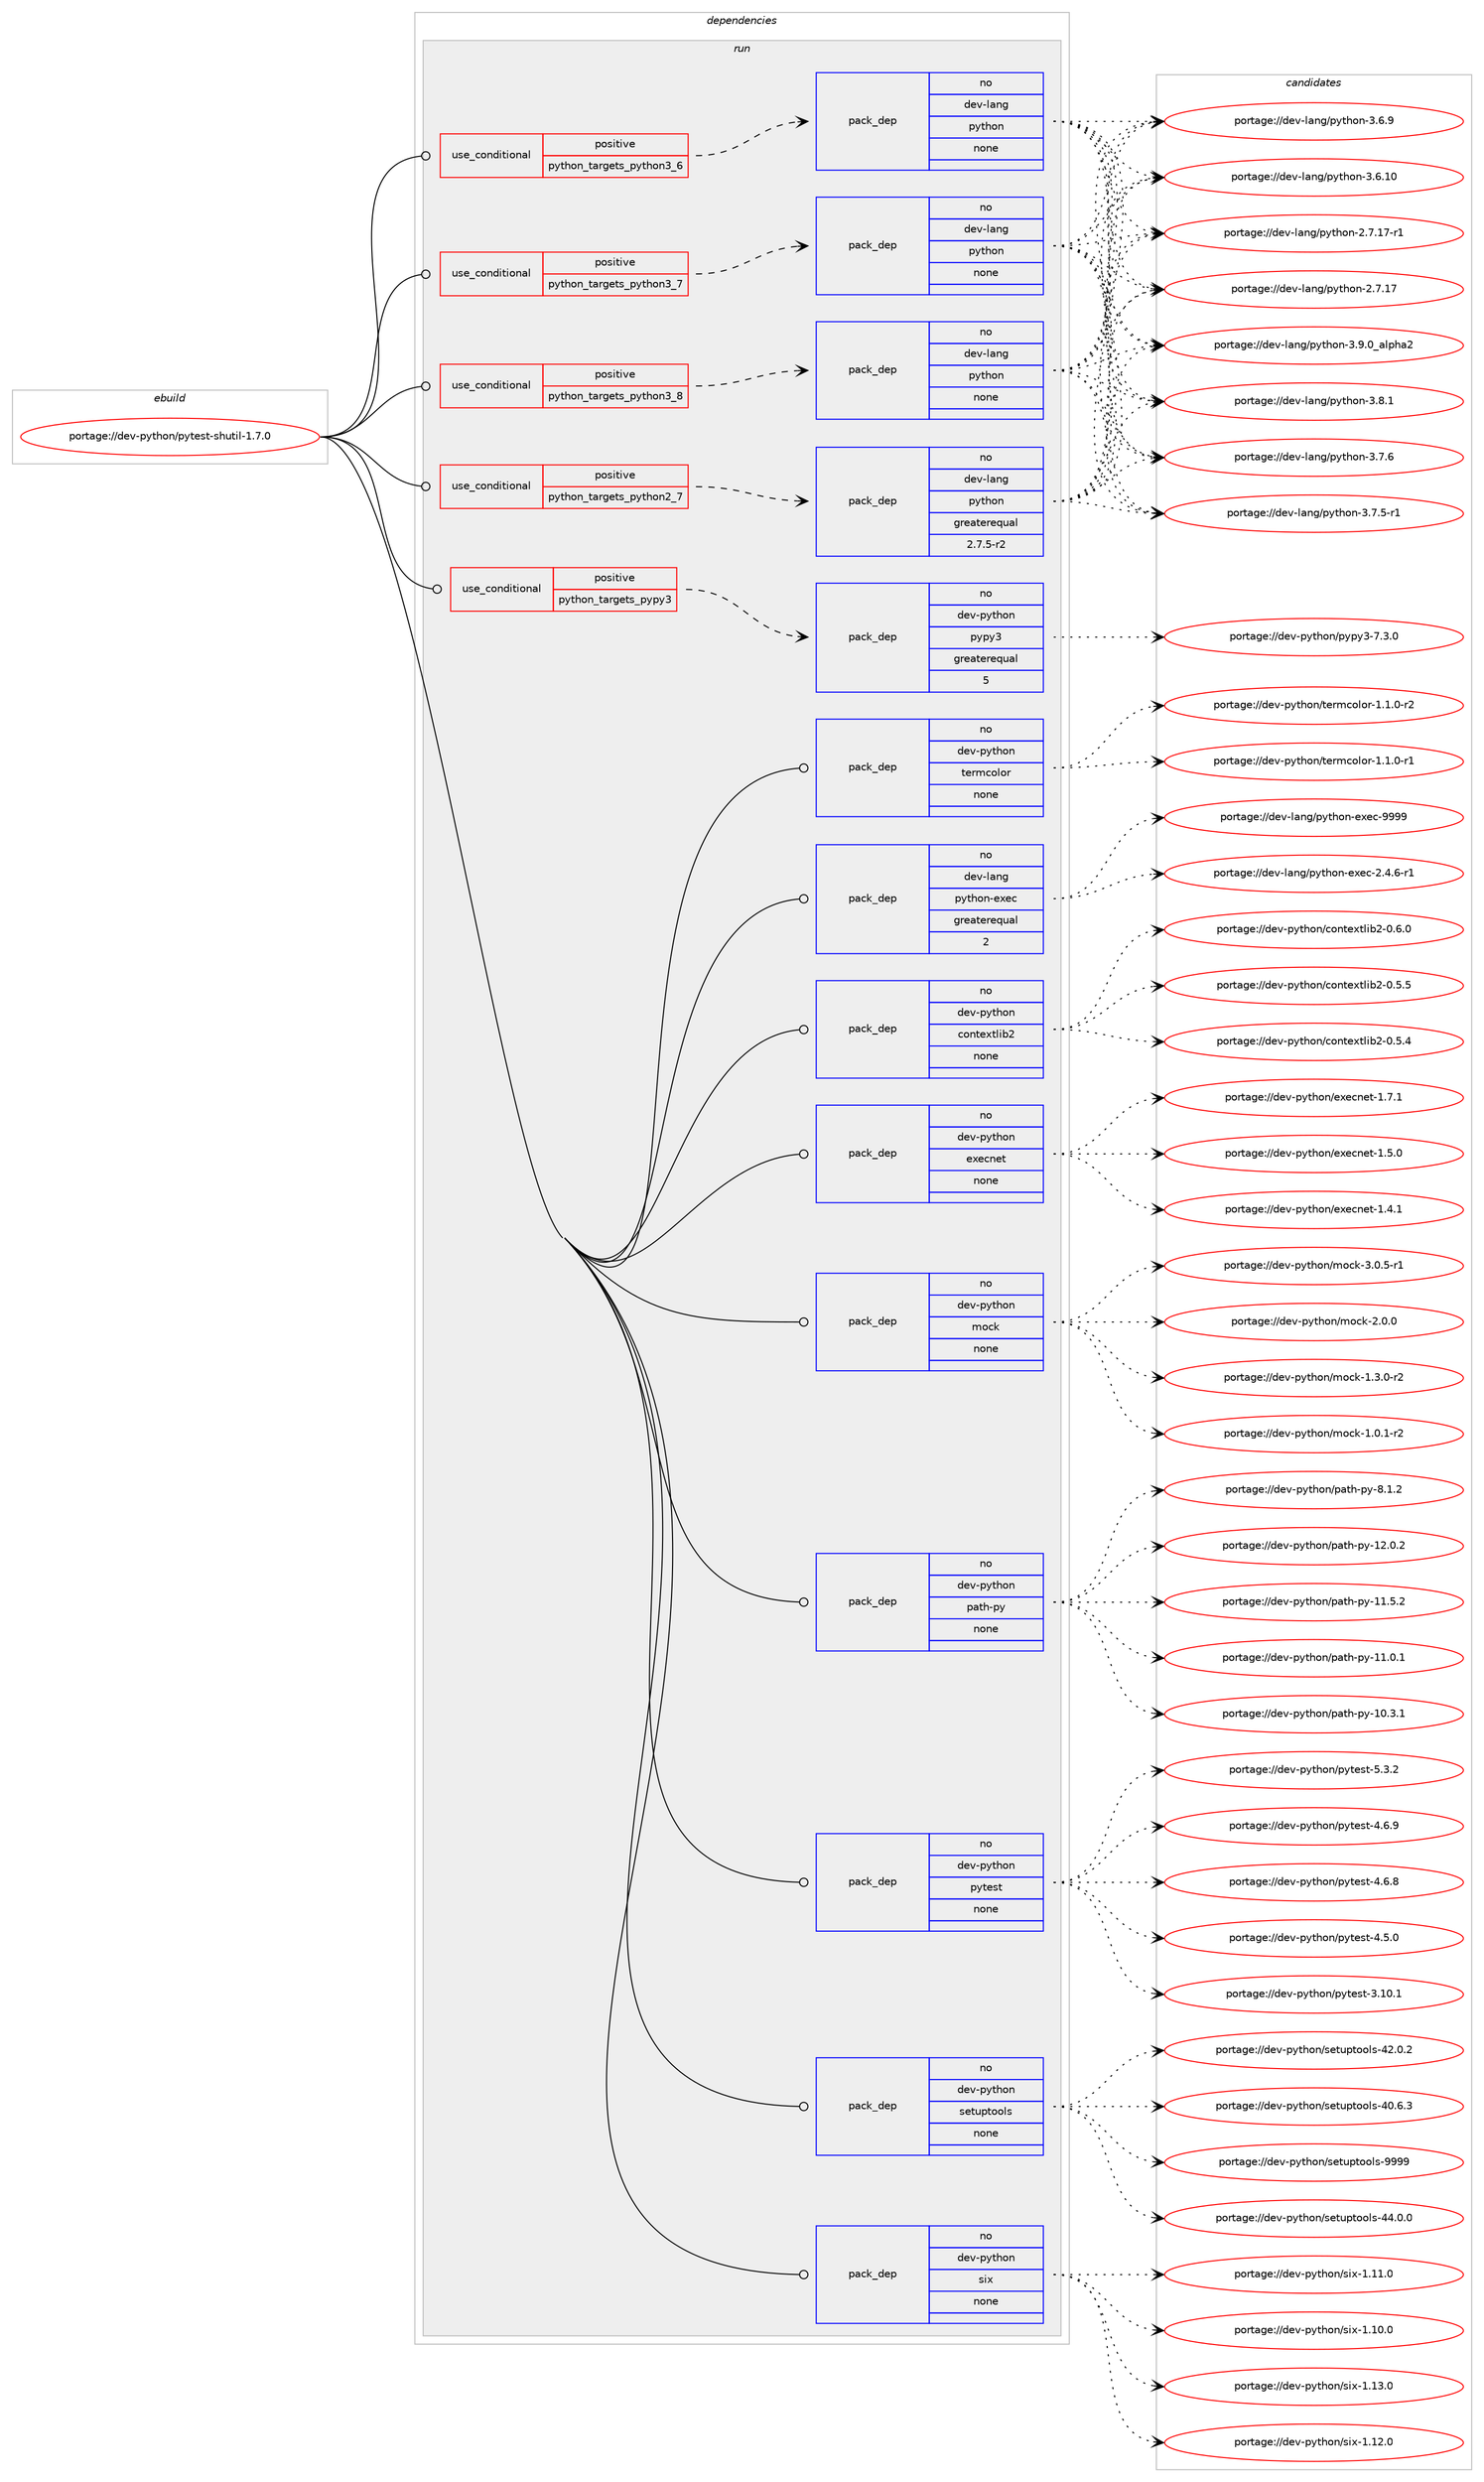 digraph prolog {

# *************
# Graph options
# *************

newrank=true;
concentrate=true;
compound=true;
graph [rankdir=LR,fontname=Helvetica,fontsize=10,ranksep=1.5];#, ranksep=2.5, nodesep=0.2];
edge  [arrowhead=vee];
node  [fontname=Helvetica,fontsize=10];

# **********
# The ebuild
# **********

subgraph cluster_leftcol {
color=gray;
rank=same;
label=<<i>ebuild</i>>;
id [label="portage://dev-python/pytest-shutil-1.7.0", color=red, width=4, href="../dev-python/pytest-shutil-1.7.0.svg"];
}

# ****************
# The dependencies
# ****************

subgraph cluster_midcol {
color=gray;
label=<<i>dependencies</i>>;
subgraph cluster_compile {
fillcolor="#eeeeee";
style=filled;
label=<<i>compile</i>>;
}
subgraph cluster_compileandrun {
fillcolor="#eeeeee";
style=filled;
label=<<i>compile and run</i>>;
}
subgraph cluster_run {
fillcolor="#eeeeee";
style=filled;
label=<<i>run</i>>;
subgraph cond108141 {
dependency433707 [label=<<TABLE BORDER="0" CELLBORDER="1" CELLSPACING="0" CELLPADDING="4"><TR><TD ROWSPAN="3" CELLPADDING="10">use_conditional</TD></TR><TR><TD>positive</TD></TR><TR><TD>python_targets_pypy3</TD></TR></TABLE>>, shape=none, color=red];
subgraph pack320645 {
dependency433708 [label=<<TABLE BORDER="0" CELLBORDER="1" CELLSPACING="0" CELLPADDING="4" WIDTH="220"><TR><TD ROWSPAN="6" CELLPADDING="30">pack_dep</TD></TR><TR><TD WIDTH="110">no</TD></TR><TR><TD>dev-python</TD></TR><TR><TD>pypy3</TD></TR><TR><TD>greaterequal</TD></TR><TR><TD>5</TD></TR></TABLE>>, shape=none, color=blue];
}
dependency433707:e -> dependency433708:w [weight=20,style="dashed",arrowhead="vee"];
}
id:e -> dependency433707:w [weight=20,style="solid",arrowhead="odot"];
subgraph cond108142 {
dependency433709 [label=<<TABLE BORDER="0" CELLBORDER="1" CELLSPACING="0" CELLPADDING="4"><TR><TD ROWSPAN="3" CELLPADDING="10">use_conditional</TD></TR><TR><TD>positive</TD></TR><TR><TD>python_targets_python2_7</TD></TR></TABLE>>, shape=none, color=red];
subgraph pack320646 {
dependency433710 [label=<<TABLE BORDER="0" CELLBORDER="1" CELLSPACING="0" CELLPADDING="4" WIDTH="220"><TR><TD ROWSPAN="6" CELLPADDING="30">pack_dep</TD></TR><TR><TD WIDTH="110">no</TD></TR><TR><TD>dev-lang</TD></TR><TR><TD>python</TD></TR><TR><TD>greaterequal</TD></TR><TR><TD>2.7.5-r2</TD></TR></TABLE>>, shape=none, color=blue];
}
dependency433709:e -> dependency433710:w [weight=20,style="dashed",arrowhead="vee"];
}
id:e -> dependency433709:w [weight=20,style="solid",arrowhead="odot"];
subgraph cond108143 {
dependency433711 [label=<<TABLE BORDER="0" CELLBORDER="1" CELLSPACING="0" CELLPADDING="4"><TR><TD ROWSPAN="3" CELLPADDING="10">use_conditional</TD></TR><TR><TD>positive</TD></TR><TR><TD>python_targets_python3_6</TD></TR></TABLE>>, shape=none, color=red];
subgraph pack320647 {
dependency433712 [label=<<TABLE BORDER="0" CELLBORDER="1" CELLSPACING="0" CELLPADDING="4" WIDTH="220"><TR><TD ROWSPAN="6" CELLPADDING="30">pack_dep</TD></TR><TR><TD WIDTH="110">no</TD></TR><TR><TD>dev-lang</TD></TR><TR><TD>python</TD></TR><TR><TD>none</TD></TR><TR><TD></TD></TR></TABLE>>, shape=none, color=blue];
}
dependency433711:e -> dependency433712:w [weight=20,style="dashed",arrowhead="vee"];
}
id:e -> dependency433711:w [weight=20,style="solid",arrowhead="odot"];
subgraph cond108144 {
dependency433713 [label=<<TABLE BORDER="0" CELLBORDER="1" CELLSPACING="0" CELLPADDING="4"><TR><TD ROWSPAN="3" CELLPADDING="10">use_conditional</TD></TR><TR><TD>positive</TD></TR><TR><TD>python_targets_python3_7</TD></TR></TABLE>>, shape=none, color=red];
subgraph pack320648 {
dependency433714 [label=<<TABLE BORDER="0" CELLBORDER="1" CELLSPACING="0" CELLPADDING="4" WIDTH="220"><TR><TD ROWSPAN="6" CELLPADDING="30">pack_dep</TD></TR><TR><TD WIDTH="110">no</TD></TR><TR><TD>dev-lang</TD></TR><TR><TD>python</TD></TR><TR><TD>none</TD></TR><TR><TD></TD></TR></TABLE>>, shape=none, color=blue];
}
dependency433713:e -> dependency433714:w [weight=20,style="dashed",arrowhead="vee"];
}
id:e -> dependency433713:w [weight=20,style="solid",arrowhead="odot"];
subgraph cond108145 {
dependency433715 [label=<<TABLE BORDER="0" CELLBORDER="1" CELLSPACING="0" CELLPADDING="4"><TR><TD ROWSPAN="3" CELLPADDING="10">use_conditional</TD></TR><TR><TD>positive</TD></TR><TR><TD>python_targets_python3_8</TD></TR></TABLE>>, shape=none, color=red];
subgraph pack320649 {
dependency433716 [label=<<TABLE BORDER="0" CELLBORDER="1" CELLSPACING="0" CELLPADDING="4" WIDTH="220"><TR><TD ROWSPAN="6" CELLPADDING="30">pack_dep</TD></TR><TR><TD WIDTH="110">no</TD></TR><TR><TD>dev-lang</TD></TR><TR><TD>python</TD></TR><TR><TD>none</TD></TR><TR><TD></TD></TR></TABLE>>, shape=none, color=blue];
}
dependency433715:e -> dependency433716:w [weight=20,style="dashed",arrowhead="vee"];
}
id:e -> dependency433715:w [weight=20,style="solid",arrowhead="odot"];
subgraph pack320650 {
dependency433717 [label=<<TABLE BORDER="0" CELLBORDER="1" CELLSPACING="0" CELLPADDING="4" WIDTH="220"><TR><TD ROWSPAN="6" CELLPADDING="30">pack_dep</TD></TR><TR><TD WIDTH="110">no</TD></TR><TR><TD>dev-lang</TD></TR><TR><TD>python-exec</TD></TR><TR><TD>greaterequal</TD></TR><TR><TD>2</TD></TR></TABLE>>, shape=none, color=blue];
}
id:e -> dependency433717:w [weight=20,style="solid",arrowhead="odot"];
subgraph pack320651 {
dependency433718 [label=<<TABLE BORDER="0" CELLBORDER="1" CELLSPACING="0" CELLPADDING="4" WIDTH="220"><TR><TD ROWSPAN="6" CELLPADDING="30">pack_dep</TD></TR><TR><TD WIDTH="110">no</TD></TR><TR><TD>dev-python</TD></TR><TR><TD>contextlib2</TD></TR><TR><TD>none</TD></TR><TR><TD></TD></TR></TABLE>>, shape=none, color=blue];
}
id:e -> dependency433718:w [weight=20,style="solid",arrowhead="odot"];
subgraph pack320652 {
dependency433719 [label=<<TABLE BORDER="0" CELLBORDER="1" CELLSPACING="0" CELLPADDING="4" WIDTH="220"><TR><TD ROWSPAN="6" CELLPADDING="30">pack_dep</TD></TR><TR><TD WIDTH="110">no</TD></TR><TR><TD>dev-python</TD></TR><TR><TD>execnet</TD></TR><TR><TD>none</TD></TR><TR><TD></TD></TR></TABLE>>, shape=none, color=blue];
}
id:e -> dependency433719:w [weight=20,style="solid",arrowhead="odot"];
subgraph pack320653 {
dependency433720 [label=<<TABLE BORDER="0" CELLBORDER="1" CELLSPACING="0" CELLPADDING="4" WIDTH="220"><TR><TD ROWSPAN="6" CELLPADDING="30">pack_dep</TD></TR><TR><TD WIDTH="110">no</TD></TR><TR><TD>dev-python</TD></TR><TR><TD>mock</TD></TR><TR><TD>none</TD></TR><TR><TD></TD></TR></TABLE>>, shape=none, color=blue];
}
id:e -> dependency433720:w [weight=20,style="solid",arrowhead="odot"];
subgraph pack320654 {
dependency433721 [label=<<TABLE BORDER="0" CELLBORDER="1" CELLSPACING="0" CELLPADDING="4" WIDTH="220"><TR><TD ROWSPAN="6" CELLPADDING="30">pack_dep</TD></TR><TR><TD WIDTH="110">no</TD></TR><TR><TD>dev-python</TD></TR><TR><TD>path-py</TD></TR><TR><TD>none</TD></TR><TR><TD></TD></TR></TABLE>>, shape=none, color=blue];
}
id:e -> dependency433721:w [weight=20,style="solid",arrowhead="odot"];
subgraph pack320655 {
dependency433722 [label=<<TABLE BORDER="0" CELLBORDER="1" CELLSPACING="0" CELLPADDING="4" WIDTH="220"><TR><TD ROWSPAN="6" CELLPADDING="30">pack_dep</TD></TR><TR><TD WIDTH="110">no</TD></TR><TR><TD>dev-python</TD></TR><TR><TD>pytest</TD></TR><TR><TD>none</TD></TR><TR><TD></TD></TR></TABLE>>, shape=none, color=blue];
}
id:e -> dependency433722:w [weight=20,style="solid",arrowhead="odot"];
subgraph pack320656 {
dependency433723 [label=<<TABLE BORDER="0" CELLBORDER="1" CELLSPACING="0" CELLPADDING="4" WIDTH="220"><TR><TD ROWSPAN="6" CELLPADDING="30">pack_dep</TD></TR><TR><TD WIDTH="110">no</TD></TR><TR><TD>dev-python</TD></TR><TR><TD>setuptools</TD></TR><TR><TD>none</TD></TR><TR><TD></TD></TR></TABLE>>, shape=none, color=blue];
}
id:e -> dependency433723:w [weight=20,style="solid",arrowhead="odot"];
subgraph pack320657 {
dependency433724 [label=<<TABLE BORDER="0" CELLBORDER="1" CELLSPACING="0" CELLPADDING="4" WIDTH="220"><TR><TD ROWSPAN="6" CELLPADDING="30">pack_dep</TD></TR><TR><TD WIDTH="110">no</TD></TR><TR><TD>dev-python</TD></TR><TR><TD>six</TD></TR><TR><TD>none</TD></TR><TR><TD></TD></TR></TABLE>>, shape=none, color=blue];
}
id:e -> dependency433724:w [weight=20,style="solid",arrowhead="odot"];
subgraph pack320658 {
dependency433725 [label=<<TABLE BORDER="0" CELLBORDER="1" CELLSPACING="0" CELLPADDING="4" WIDTH="220"><TR><TD ROWSPAN="6" CELLPADDING="30">pack_dep</TD></TR><TR><TD WIDTH="110">no</TD></TR><TR><TD>dev-python</TD></TR><TR><TD>termcolor</TD></TR><TR><TD>none</TD></TR><TR><TD></TD></TR></TABLE>>, shape=none, color=blue];
}
id:e -> dependency433725:w [weight=20,style="solid",arrowhead="odot"];
}
}

# **************
# The candidates
# **************

subgraph cluster_choices {
rank=same;
color=gray;
label=<<i>candidates</i>>;

subgraph choice320645 {
color=black;
nodesep=1;
choice100101118451121211161041111104711212111212151455546514648 [label="portage://dev-python/pypy3-7.3.0", color=red, width=4,href="../dev-python/pypy3-7.3.0.svg"];
dependency433708:e -> choice100101118451121211161041111104711212111212151455546514648:w [style=dotted,weight="100"];
}
subgraph choice320646 {
color=black;
nodesep=1;
choice10010111845108971101034711212111610411111045514657464895971081121049750 [label="portage://dev-lang/python-3.9.0_alpha2", color=red, width=4,href="../dev-lang/python-3.9.0_alpha2.svg"];
choice100101118451089711010347112121116104111110455146564649 [label="portage://dev-lang/python-3.8.1", color=red, width=4,href="../dev-lang/python-3.8.1.svg"];
choice100101118451089711010347112121116104111110455146554654 [label="portage://dev-lang/python-3.7.6", color=red, width=4,href="../dev-lang/python-3.7.6.svg"];
choice1001011184510897110103471121211161041111104551465546534511449 [label="portage://dev-lang/python-3.7.5-r1", color=red, width=4,href="../dev-lang/python-3.7.5-r1.svg"];
choice100101118451089711010347112121116104111110455146544657 [label="portage://dev-lang/python-3.6.9", color=red, width=4,href="../dev-lang/python-3.6.9.svg"];
choice10010111845108971101034711212111610411111045514654464948 [label="portage://dev-lang/python-3.6.10", color=red, width=4,href="../dev-lang/python-3.6.10.svg"];
choice100101118451089711010347112121116104111110455046554649554511449 [label="portage://dev-lang/python-2.7.17-r1", color=red, width=4,href="../dev-lang/python-2.7.17-r1.svg"];
choice10010111845108971101034711212111610411111045504655464955 [label="portage://dev-lang/python-2.7.17", color=red, width=4,href="../dev-lang/python-2.7.17.svg"];
dependency433710:e -> choice10010111845108971101034711212111610411111045514657464895971081121049750:w [style=dotted,weight="100"];
dependency433710:e -> choice100101118451089711010347112121116104111110455146564649:w [style=dotted,weight="100"];
dependency433710:e -> choice100101118451089711010347112121116104111110455146554654:w [style=dotted,weight="100"];
dependency433710:e -> choice1001011184510897110103471121211161041111104551465546534511449:w [style=dotted,weight="100"];
dependency433710:e -> choice100101118451089711010347112121116104111110455146544657:w [style=dotted,weight="100"];
dependency433710:e -> choice10010111845108971101034711212111610411111045514654464948:w [style=dotted,weight="100"];
dependency433710:e -> choice100101118451089711010347112121116104111110455046554649554511449:w [style=dotted,weight="100"];
dependency433710:e -> choice10010111845108971101034711212111610411111045504655464955:w [style=dotted,weight="100"];
}
subgraph choice320647 {
color=black;
nodesep=1;
choice10010111845108971101034711212111610411111045514657464895971081121049750 [label="portage://dev-lang/python-3.9.0_alpha2", color=red, width=4,href="../dev-lang/python-3.9.0_alpha2.svg"];
choice100101118451089711010347112121116104111110455146564649 [label="portage://dev-lang/python-3.8.1", color=red, width=4,href="../dev-lang/python-3.8.1.svg"];
choice100101118451089711010347112121116104111110455146554654 [label="portage://dev-lang/python-3.7.6", color=red, width=4,href="../dev-lang/python-3.7.6.svg"];
choice1001011184510897110103471121211161041111104551465546534511449 [label="portage://dev-lang/python-3.7.5-r1", color=red, width=4,href="../dev-lang/python-3.7.5-r1.svg"];
choice100101118451089711010347112121116104111110455146544657 [label="portage://dev-lang/python-3.6.9", color=red, width=4,href="../dev-lang/python-3.6.9.svg"];
choice10010111845108971101034711212111610411111045514654464948 [label="portage://dev-lang/python-3.6.10", color=red, width=4,href="../dev-lang/python-3.6.10.svg"];
choice100101118451089711010347112121116104111110455046554649554511449 [label="portage://dev-lang/python-2.7.17-r1", color=red, width=4,href="../dev-lang/python-2.7.17-r1.svg"];
choice10010111845108971101034711212111610411111045504655464955 [label="portage://dev-lang/python-2.7.17", color=red, width=4,href="../dev-lang/python-2.7.17.svg"];
dependency433712:e -> choice10010111845108971101034711212111610411111045514657464895971081121049750:w [style=dotted,weight="100"];
dependency433712:e -> choice100101118451089711010347112121116104111110455146564649:w [style=dotted,weight="100"];
dependency433712:e -> choice100101118451089711010347112121116104111110455146554654:w [style=dotted,weight="100"];
dependency433712:e -> choice1001011184510897110103471121211161041111104551465546534511449:w [style=dotted,weight="100"];
dependency433712:e -> choice100101118451089711010347112121116104111110455146544657:w [style=dotted,weight="100"];
dependency433712:e -> choice10010111845108971101034711212111610411111045514654464948:w [style=dotted,weight="100"];
dependency433712:e -> choice100101118451089711010347112121116104111110455046554649554511449:w [style=dotted,weight="100"];
dependency433712:e -> choice10010111845108971101034711212111610411111045504655464955:w [style=dotted,weight="100"];
}
subgraph choice320648 {
color=black;
nodesep=1;
choice10010111845108971101034711212111610411111045514657464895971081121049750 [label="portage://dev-lang/python-3.9.0_alpha2", color=red, width=4,href="../dev-lang/python-3.9.0_alpha2.svg"];
choice100101118451089711010347112121116104111110455146564649 [label="portage://dev-lang/python-3.8.1", color=red, width=4,href="../dev-lang/python-3.8.1.svg"];
choice100101118451089711010347112121116104111110455146554654 [label="portage://dev-lang/python-3.7.6", color=red, width=4,href="../dev-lang/python-3.7.6.svg"];
choice1001011184510897110103471121211161041111104551465546534511449 [label="portage://dev-lang/python-3.7.5-r1", color=red, width=4,href="../dev-lang/python-3.7.5-r1.svg"];
choice100101118451089711010347112121116104111110455146544657 [label="portage://dev-lang/python-3.6.9", color=red, width=4,href="../dev-lang/python-3.6.9.svg"];
choice10010111845108971101034711212111610411111045514654464948 [label="portage://dev-lang/python-3.6.10", color=red, width=4,href="../dev-lang/python-3.6.10.svg"];
choice100101118451089711010347112121116104111110455046554649554511449 [label="portage://dev-lang/python-2.7.17-r1", color=red, width=4,href="../dev-lang/python-2.7.17-r1.svg"];
choice10010111845108971101034711212111610411111045504655464955 [label="portage://dev-lang/python-2.7.17", color=red, width=4,href="../dev-lang/python-2.7.17.svg"];
dependency433714:e -> choice10010111845108971101034711212111610411111045514657464895971081121049750:w [style=dotted,weight="100"];
dependency433714:e -> choice100101118451089711010347112121116104111110455146564649:w [style=dotted,weight="100"];
dependency433714:e -> choice100101118451089711010347112121116104111110455146554654:w [style=dotted,weight="100"];
dependency433714:e -> choice1001011184510897110103471121211161041111104551465546534511449:w [style=dotted,weight="100"];
dependency433714:e -> choice100101118451089711010347112121116104111110455146544657:w [style=dotted,weight="100"];
dependency433714:e -> choice10010111845108971101034711212111610411111045514654464948:w [style=dotted,weight="100"];
dependency433714:e -> choice100101118451089711010347112121116104111110455046554649554511449:w [style=dotted,weight="100"];
dependency433714:e -> choice10010111845108971101034711212111610411111045504655464955:w [style=dotted,weight="100"];
}
subgraph choice320649 {
color=black;
nodesep=1;
choice10010111845108971101034711212111610411111045514657464895971081121049750 [label="portage://dev-lang/python-3.9.0_alpha2", color=red, width=4,href="../dev-lang/python-3.9.0_alpha2.svg"];
choice100101118451089711010347112121116104111110455146564649 [label="portage://dev-lang/python-3.8.1", color=red, width=4,href="../dev-lang/python-3.8.1.svg"];
choice100101118451089711010347112121116104111110455146554654 [label="portage://dev-lang/python-3.7.6", color=red, width=4,href="../dev-lang/python-3.7.6.svg"];
choice1001011184510897110103471121211161041111104551465546534511449 [label="portage://dev-lang/python-3.7.5-r1", color=red, width=4,href="../dev-lang/python-3.7.5-r1.svg"];
choice100101118451089711010347112121116104111110455146544657 [label="portage://dev-lang/python-3.6.9", color=red, width=4,href="../dev-lang/python-3.6.9.svg"];
choice10010111845108971101034711212111610411111045514654464948 [label="portage://dev-lang/python-3.6.10", color=red, width=4,href="../dev-lang/python-3.6.10.svg"];
choice100101118451089711010347112121116104111110455046554649554511449 [label="portage://dev-lang/python-2.7.17-r1", color=red, width=4,href="../dev-lang/python-2.7.17-r1.svg"];
choice10010111845108971101034711212111610411111045504655464955 [label="portage://dev-lang/python-2.7.17", color=red, width=4,href="../dev-lang/python-2.7.17.svg"];
dependency433716:e -> choice10010111845108971101034711212111610411111045514657464895971081121049750:w [style=dotted,weight="100"];
dependency433716:e -> choice100101118451089711010347112121116104111110455146564649:w [style=dotted,weight="100"];
dependency433716:e -> choice100101118451089711010347112121116104111110455146554654:w [style=dotted,weight="100"];
dependency433716:e -> choice1001011184510897110103471121211161041111104551465546534511449:w [style=dotted,weight="100"];
dependency433716:e -> choice100101118451089711010347112121116104111110455146544657:w [style=dotted,weight="100"];
dependency433716:e -> choice10010111845108971101034711212111610411111045514654464948:w [style=dotted,weight="100"];
dependency433716:e -> choice100101118451089711010347112121116104111110455046554649554511449:w [style=dotted,weight="100"];
dependency433716:e -> choice10010111845108971101034711212111610411111045504655464955:w [style=dotted,weight="100"];
}
subgraph choice320650 {
color=black;
nodesep=1;
choice10010111845108971101034711212111610411111045101120101994557575757 [label="portage://dev-lang/python-exec-9999", color=red, width=4,href="../dev-lang/python-exec-9999.svg"];
choice10010111845108971101034711212111610411111045101120101994550465246544511449 [label="portage://dev-lang/python-exec-2.4.6-r1", color=red, width=4,href="../dev-lang/python-exec-2.4.6-r1.svg"];
dependency433717:e -> choice10010111845108971101034711212111610411111045101120101994557575757:w [style=dotted,weight="100"];
dependency433717:e -> choice10010111845108971101034711212111610411111045101120101994550465246544511449:w [style=dotted,weight="100"];
}
subgraph choice320651 {
color=black;
nodesep=1;
choice1001011184511212111610411111047991111101161011201161081059850454846544648 [label="portage://dev-python/contextlib2-0.6.0", color=red, width=4,href="../dev-python/contextlib2-0.6.0.svg"];
choice1001011184511212111610411111047991111101161011201161081059850454846534653 [label="portage://dev-python/contextlib2-0.5.5", color=red, width=4,href="../dev-python/contextlib2-0.5.5.svg"];
choice1001011184511212111610411111047991111101161011201161081059850454846534652 [label="portage://dev-python/contextlib2-0.5.4", color=red, width=4,href="../dev-python/contextlib2-0.5.4.svg"];
dependency433718:e -> choice1001011184511212111610411111047991111101161011201161081059850454846544648:w [style=dotted,weight="100"];
dependency433718:e -> choice1001011184511212111610411111047991111101161011201161081059850454846534653:w [style=dotted,weight="100"];
dependency433718:e -> choice1001011184511212111610411111047991111101161011201161081059850454846534652:w [style=dotted,weight="100"];
}
subgraph choice320652 {
color=black;
nodesep=1;
choice100101118451121211161041111104710112010199110101116454946554649 [label="portage://dev-python/execnet-1.7.1", color=red, width=4,href="../dev-python/execnet-1.7.1.svg"];
choice100101118451121211161041111104710112010199110101116454946534648 [label="portage://dev-python/execnet-1.5.0", color=red, width=4,href="../dev-python/execnet-1.5.0.svg"];
choice100101118451121211161041111104710112010199110101116454946524649 [label="portage://dev-python/execnet-1.4.1", color=red, width=4,href="../dev-python/execnet-1.4.1.svg"];
dependency433719:e -> choice100101118451121211161041111104710112010199110101116454946554649:w [style=dotted,weight="100"];
dependency433719:e -> choice100101118451121211161041111104710112010199110101116454946534648:w [style=dotted,weight="100"];
dependency433719:e -> choice100101118451121211161041111104710112010199110101116454946524649:w [style=dotted,weight="100"];
}
subgraph choice320653 {
color=black;
nodesep=1;
choice1001011184511212111610411111047109111991074551464846534511449 [label="portage://dev-python/mock-3.0.5-r1", color=red, width=4,href="../dev-python/mock-3.0.5-r1.svg"];
choice100101118451121211161041111104710911199107455046484648 [label="portage://dev-python/mock-2.0.0", color=red, width=4,href="../dev-python/mock-2.0.0.svg"];
choice1001011184511212111610411111047109111991074549465146484511450 [label="portage://dev-python/mock-1.3.0-r2", color=red, width=4,href="../dev-python/mock-1.3.0-r2.svg"];
choice1001011184511212111610411111047109111991074549464846494511450 [label="portage://dev-python/mock-1.0.1-r2", color=red, width=4,href="../dev-python/mock-1.0.1-r2.svg"];
dependency433720:e -> choice1001011184511212111610411111047109111991074551464846534511449:w [style=dotted,weight="100"];
dependency433720:e -> choice100101118451121211161041111104710911199107455046484648:w [style=dotted,weight="100"];
dependency433720:e -> choice1001011184511212111610411111047109111991074549465146484511450:w [style=dotted,weight="100"];
dependency433720:e -> choice1001011184511212111610411111047109111991074549464846494511450:w [style=dotted,weight="100"];
}
subgraph choice320654 {
color=black;
nodesep=1;
choice10010111845112121116104111110471129711610445112121455646494650 [label="portage://dev-python/path-py-8.1.2", color=red, width=4,href="../dev-python/path-py-8.1.2.svg"];
choice1001011184511212111610411111047112971161044511212145495046484650 [label="portage://dev-python/path-py-12.0.2", color=red, width=4,href="../dev-python/path-py-12.0.2.svg"];
choice1001011184511212111610411111047112971161044511212145494946534650 [label="portage://dev-python/path-py-11.5.2", color=red, width=4,href="../dev-python/path-py-11.5.2.svg"];
choice1001011184511212111610411111047112971161044511212145494946484649 [label="portage://dev-python/path-py-11.0.1", color=red, width=4,href="../dev-python/path-py-11.0.1.svg"];
choice1001011184511212111610411111047112971161044511212145494846514649 [label="portage://dev-python/path-py-10.3.1", color=red, width=4,href="../dev-python/path-py-10.3.1.svg"];
dependency433721:e -> choice10010111845112121116104111110471129711610445112121455646494650:w [style=dotted,weight="100"];
dependency433721:e -> choice1001011184511212111610411111047112971161044511212145495046484650:w [style=dotted,weight="100"];
dependency433721:e -> choice1001011184511212111610411111047112971161044511212145494946534650:w [style=dotted,weight="100"];
dependency433721:e -> choice1001011184511212111610411111047112971161044511212145494946484649:w [style=dotted,weight="100"];
dependency433721:e -> choice1001011184511212111610411111047112971161044511212145494846514649:w [style=dotted,weight="100"];
}
subgraph choice320655 {
color=black;
nodesep=1;
choice1001011184511212111610411111047112121116101115116455346514650 [label="portage://dev-python/pytest-5.3.2", color=red, width=4,href="../dev-python/pytest-5.3.2.svg"];
choice1001011184511212111610411111047112121116101115116455246544657 [label="portage://dev-python/pytest-4.6.9", color=red, width=4,href="../dev-python/pytest-4.6.9.svg"];
choice1001011184511212111610411111047112121116101115116455246544656 [label="portage://dev-python/pytest-4.6.8", color=red, width=4,href="../dev-python/pytest-4.6.8.svg"];
choice1001011184511212111610411111047112121116101115116455246534648 [label="portage://dev-python/pytest-4.5.0", color=red, width=4,href="../dev-python/pytest-4.5.0.svg"];
choice100101118451121211161041111104711212111610111511645514649484649 [label="portage://dev-python/pytest-3.10.1", color=red, width=4,href="../dev-python/pytest-3.10.1.svg"];
dependency433722:e -> choice1001011184511212111610411111047112121116101115116455346514650:w [style=dotted,weight="100"];
dependency433722:e -> choice1001011184511212111610411111047112121116101115116455246544657:w [style=dotted,weight="100"];
dependency433722:e -> choice1001011184511212111610411111047112121116101115116455246544656:w [style=dotted,weight="100"];
dependency433722:e -> choice1001011184511212111610411111047112121116101115116455246534648:w [style=dotted,weight="100"];
dependency433722:e -> choice100101118451121211161041111104711212111610111511645514649484649:w [style=dotted,weight="100"];
}
subgraph choice320656 {
color=black;
nodesep=1;
choice10010111845112121116104111110471151011161171121161111111081154557575757 [label="portage://dev-python/setuptools-9999", color=red, width=4,href="../dev-python/setuptools-9999.svg"];
choice100101118451121211161041111104711510111611711211611111110811545525246484648 [label="portage://dev-python/setuptools-44.0.0", color=red, width=4,href="../dev-python/setuptools-44.0.0.svg"];
choice100101118451121211161041111104711510111611711211611111110811545525046484650 [label="portage://dev-python/setuptools-42.0.2", color=red, width=4,href="../dev-python/setuptools-42.0.2.svg"];
choice100101118451121211161041111104711510111611711211611111110811545524846544651 [label="portage://dev-python/setuptools-40.6.3", color=red, width=4,href="../dev-python/setuptools-40.6.3.svg"];
dependency433723:e -> choice10010111845112121116104111110471151011161171121161111111081154557575757:w [style=dotted,weight="100"];
dependency433723:e -> choice100101118451121211161041111104711510111611711211611111110811545525246484648:w [style=dotted,weight="100"];
dependency433723:e -> choice100101118451121211161041111104711510111611711211611111110811545525046484650:w [style=dotted,weight="100"];
dependency433723:e -> choice100101118451121211161041111104711510111611711211611111110811545524846544651:w [style=dotted,weight="100"];
}
subgraph choice320657 {
color=black;
nodesep=1;
choice100101118451121211161041111104711510512045494649514648 [label="portage://dev-python/six-1.13.0", color=red, width=4,href="../dev-python/six-1.13.0.svg"];
choice100101118451121211161041111104711510512045494649504648 [label="portage://dev-python/six-1.12.0", color=red, width=4,href="../dev-python/six-1.12.0.svg"];
choice100101118451121211161041111104711510512045494649494648 [label="portage://dev-python/six-1.11.0", color=red, width=4,href="../dev-python/six-1.11.0.svg"];
choice100101118451121211161041111104711510512045494649484648 [label="portage://dev-python/six-1.10.0", color=red, width=4,href="../dev-python/six-1.10.0.svg"];
dependency433724:e -> choice100101118451121211161041111104711510512045494649514648:w [style=dotted,weight="100"];
dependency433724:e -> choice100101118451121211161041111104711510512045494649504648:w [style=dotted,weight="100"];
dependency433724:e -> choice100101118451121211161041111104711510512045494649494648:w [style=dotted,weight="100"];
dependency433724:e -> choice100101118451121211161041111104711510512045494649484648:w [style=dotted,weight="100"];
}
subgraph choice320658 {
color=black;
nodesep=1;
choice1001011184511212111610411111047116101114109991111081111144549464946484511450 [label="portage://dev-python/termcolor-1.1.0-r2", color=red, width=4,href="../dev-python/termcolor-1.1.0-r2.svg"];
choice1001011184511212111610411111047116101114109991111081111144549464946484511449 [label="portage://dev-python/termcolor-1.1.0-r1", color=red, width=4,href="../dev-python/termcolor-1.1.0-r1.svg"];
dependency433725:e -> choice1001011184511212111610411111047116101114109991111081111144549464946484511450:w [style=dotted,weight="100"];
dependency433725:e -> choice1001011184511212111610411111047116101114109991111081111144549464946484511449:w [style=dotted,weight="100"];
}
}

}
